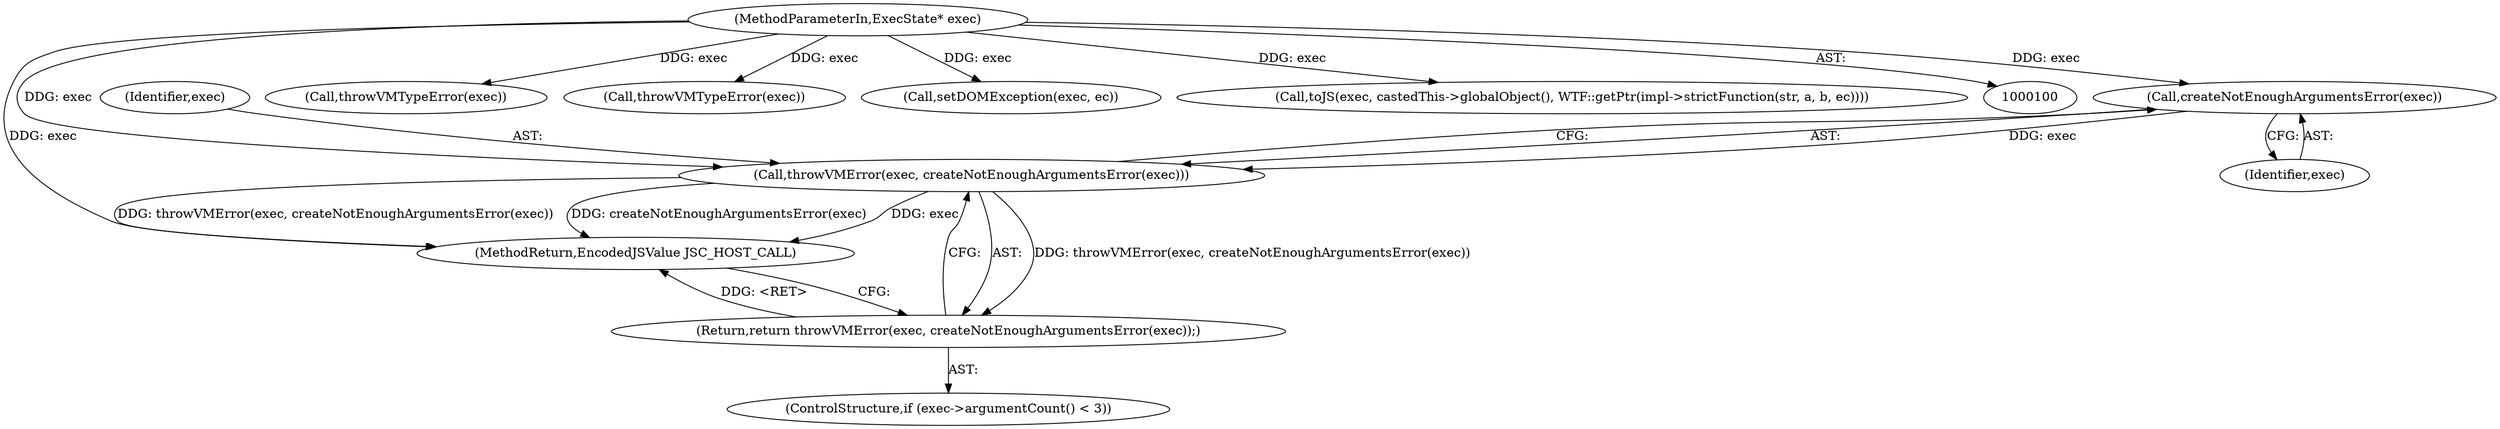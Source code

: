 digraph "0_Chrome_b944f670bb7a8a919daac497a4ea0536c954c201_51@API" {
"1000134" [label="(Call,createNotEnoughArgumentsError(exec))"];
"1000101" [label="(MethodParameterIn,ExecState* exec)"];
"1000132" [label="(Call,throwVMError(exec, createNotEnoughArgumentsError(exec)))"];
"1000131" [label="(Return,return throwVMError(exec, createNotEnoughArgumentsError(exec));)"];
"1000191" [label="(MethodReturn,EncodedJSValue JSC_HOST_CALL)"];
"1000133" [label="(Identifier,exec)"];
"1000113" [label="(Call,throwVMTypeError(exec))"];
"1000165" [label="(Call,throwVMTypeError(exec))"];
"1000185" [label="(Call,setDOMException(exec, ec))"];
"1000134" [label="(Call,createNotEnoughArgumentsError(exec))"];
"1000131" [label="(Return,return throwVMError(exec, createNotEnoughArgumentsError(exec));)"];
"1000127" [label="(ControlStructure,if (exec->argumentCount() < 3))"];
"1000135" [label="(Identifier,exec)"];
"1000176" [label="(Call,toJS(exec, castedThis->globalObject(), WTF::getPtr(impl->strictFunction(str, a, b, ec))))"];
"1000132" [label="(Call,throwVMError(exec, createNotEnoughArgumentsError(exec)))"];
"1000101" [label="(MethodParameterIn,ExecState* exec)"];
"1000134" -> "1000132"  [label="AST: "];
"1000134" -> "1000135"  [label="CFG: "];
"1000135" -> "1000134"  [label="AST: "];
"1000132" -> "1000134"  [label="CFG: "];
"1000134" -> "1000132"  [label="DDG: exec"];
"1000101" -> "1000134"  [label="DDG: exec"];
"1000101" -> "1000100"  [label="AST: "];
"1000101" -> "1000191"  [label="DDG: exec"];
"1000101" -> "1000113"  [label="DDG: exec"];
"1000101" -> "1000132"  [label="DDG: exec"];
"1000101" -> "1000165"  [label="DDG: exec"];
"1000101" -> "1000176"  [label="DDG: exec"];
"1000101" -> "1000185"  [label="DDG: exec"];
"1000132" -> "1000131"  [label="AST: "];
"1000133" -> "1000132"  [label="AST: "];
"1000131" -> "1000132"  [label="CFG: "];
"1000132" -> "1000191"  [label="DDG: exec"];
"1000132" -> "1000191"  [label="DDG: throwVMError(exec, createNotEnoughArgumentsError(exec))"];
"1000132" -> "1000191"  [label="DDG: createNotEnoughArgumentsError(exec)"];
"1000132" -> "1000131"  [label="DDG: throwVMError(exec, createNotEnoughArgumentsError(exec))"];
"1000131" -> "1000127"  [label="AST: "];
"1000191" -> "1000131"  [label="CFG: "];
"1000131" -> "1000191"  [label="DDG: <RET>"];
}
